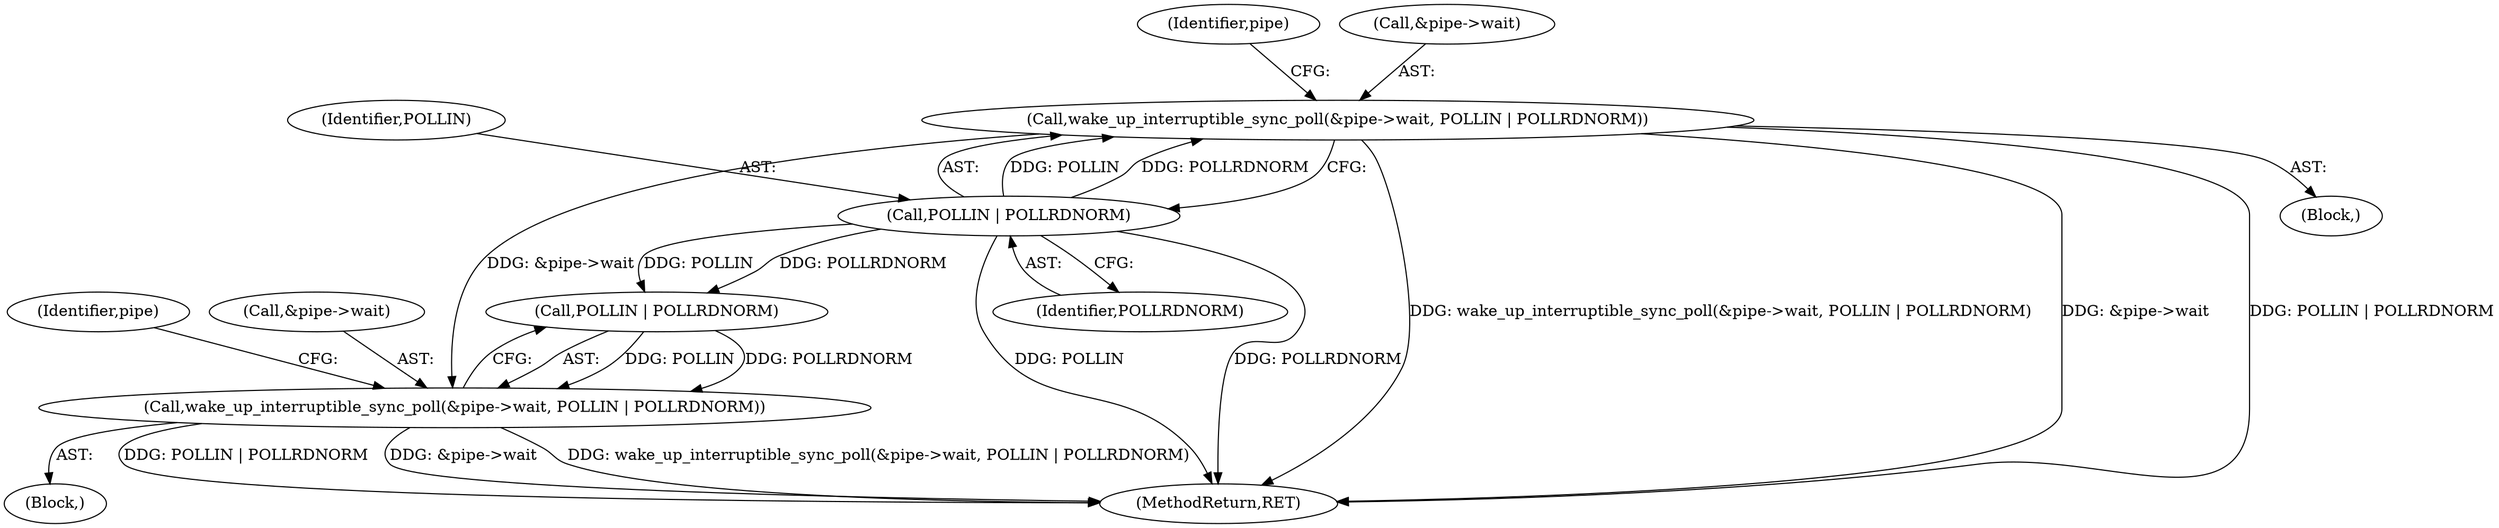 digraph "0_linux_f0d1bec9d58d4c038d0ac958c9af82be6eb18045_1@pointer" {
"1000480" [label="(Call,wake_up_interruptible_sync_poll(&pipe->wait, POLLIN | POLLRDNORM))"];
"1000485" [label="(Call,POLLIN | POLLRDNORM)"];
"1000514" [label="(Call,wake_up_interruptible_sync_poll(&pipe->wait, POLLIN | POLLRDNORM))"];
"1000485" [label="(Call,POLLIN | POLLRDNORM)"];
"1000514" [label="(Call,wake_up_interruptible_sync_poll(&pipe->wait, POLLIN | POLLRDNORM))"];
"1000513" [label="(Block,)"];
"1000480" [label="(Call,wake_up_interruptible_sync_poll(&pipe->wait, POLLIN | POLLRDNORM))"];
"1000557" [label="(MethodReturn,RET)"];
"1000487" [label="(Identifier,POLLRDNORM)"];
"1000486" [label="(Identifier,POLLIN)"];
"1000491" [label="(Identifier,pipe)"];
"1000525" [label="(Identifier,pipe)"];
"1000479" [label="(Block,)"];
"1000515" [label="(Call,&pipe->wait)"];
"1000519" [label="(Call,POLLIN | POLLRDNORM)"];
"1000481" [label="(Call,&pipe->wait)"];
"1000480" -> "1000479"  [label="AST: "];
"1000480" -> "1000485"  [label="CFG: "];
"1000481" -> "1000480"  [label="AST: "];
"1000485" -> "1000480"  [label="AST: "];
"1000491" -> "1000480"  [label="CFG: "];
"1000480" -> "1000557"  [label="DDG: wake_up_interruptible_sync_poll(&pipe->wait, POLLIN | POLLRDNORM)"];
"1000480" -> "1000557"  [label="DDG: &pipe->wait"];
"1000480" -> "1000557"  [label="DDG: POLLIN | POLLRDNORM"];
"1000485" -> "1000480"  [label="DDG: POLLIN"];
"1000485" -> "1000480"  [label="DDG: POLLRDNORM"];
"1000480" -> "1000514"  [label="DDG: &pipe->wait"];
"1000485" -> "1000487"  [label="CFG: "];
"1000486" -> "1000485"  [label="AST: "];
"1000487" -> "1000485"  [label="AST: "];
"1000485" -> "1000557"  [label="DDG: POLLIN"];
"1000485" -> "1000557"  [label="DDG: POLLRDNORM"];
"1000485" -> "1000519"  [label="DDG: POLLIN"];
"1000485" -> "1000519"  [label="DDG: POLLRDNORM"];
"1000514" -> "1000513"  [label="AST: "];
"1000514" -> "1000519"  [label="CFG: "];
"1000515" -> "1000514"  [label="AST: "];
"1000519" -> "1000514"  [label="AST: "];
"1000525" -> "1000514"  [label="CFG: "];
"1000514" -> "1000557"  [label="DDG: wake_up_interruptible_sync_poll(&pipe->wait, POLLIN | POLLRDNORM)"];
"1000514" -> "1000557"  [label="DDG: POLLIN | POLLRDNORM"];
"1000514" -> "1000557"  [label="DDG: &pipe->wait"];
"1000519" -> "1000514"  [label="DDG: POLLIN"];
"1000519" -> "1000514"  [label="DDG: POLLRDNORM"];
}
